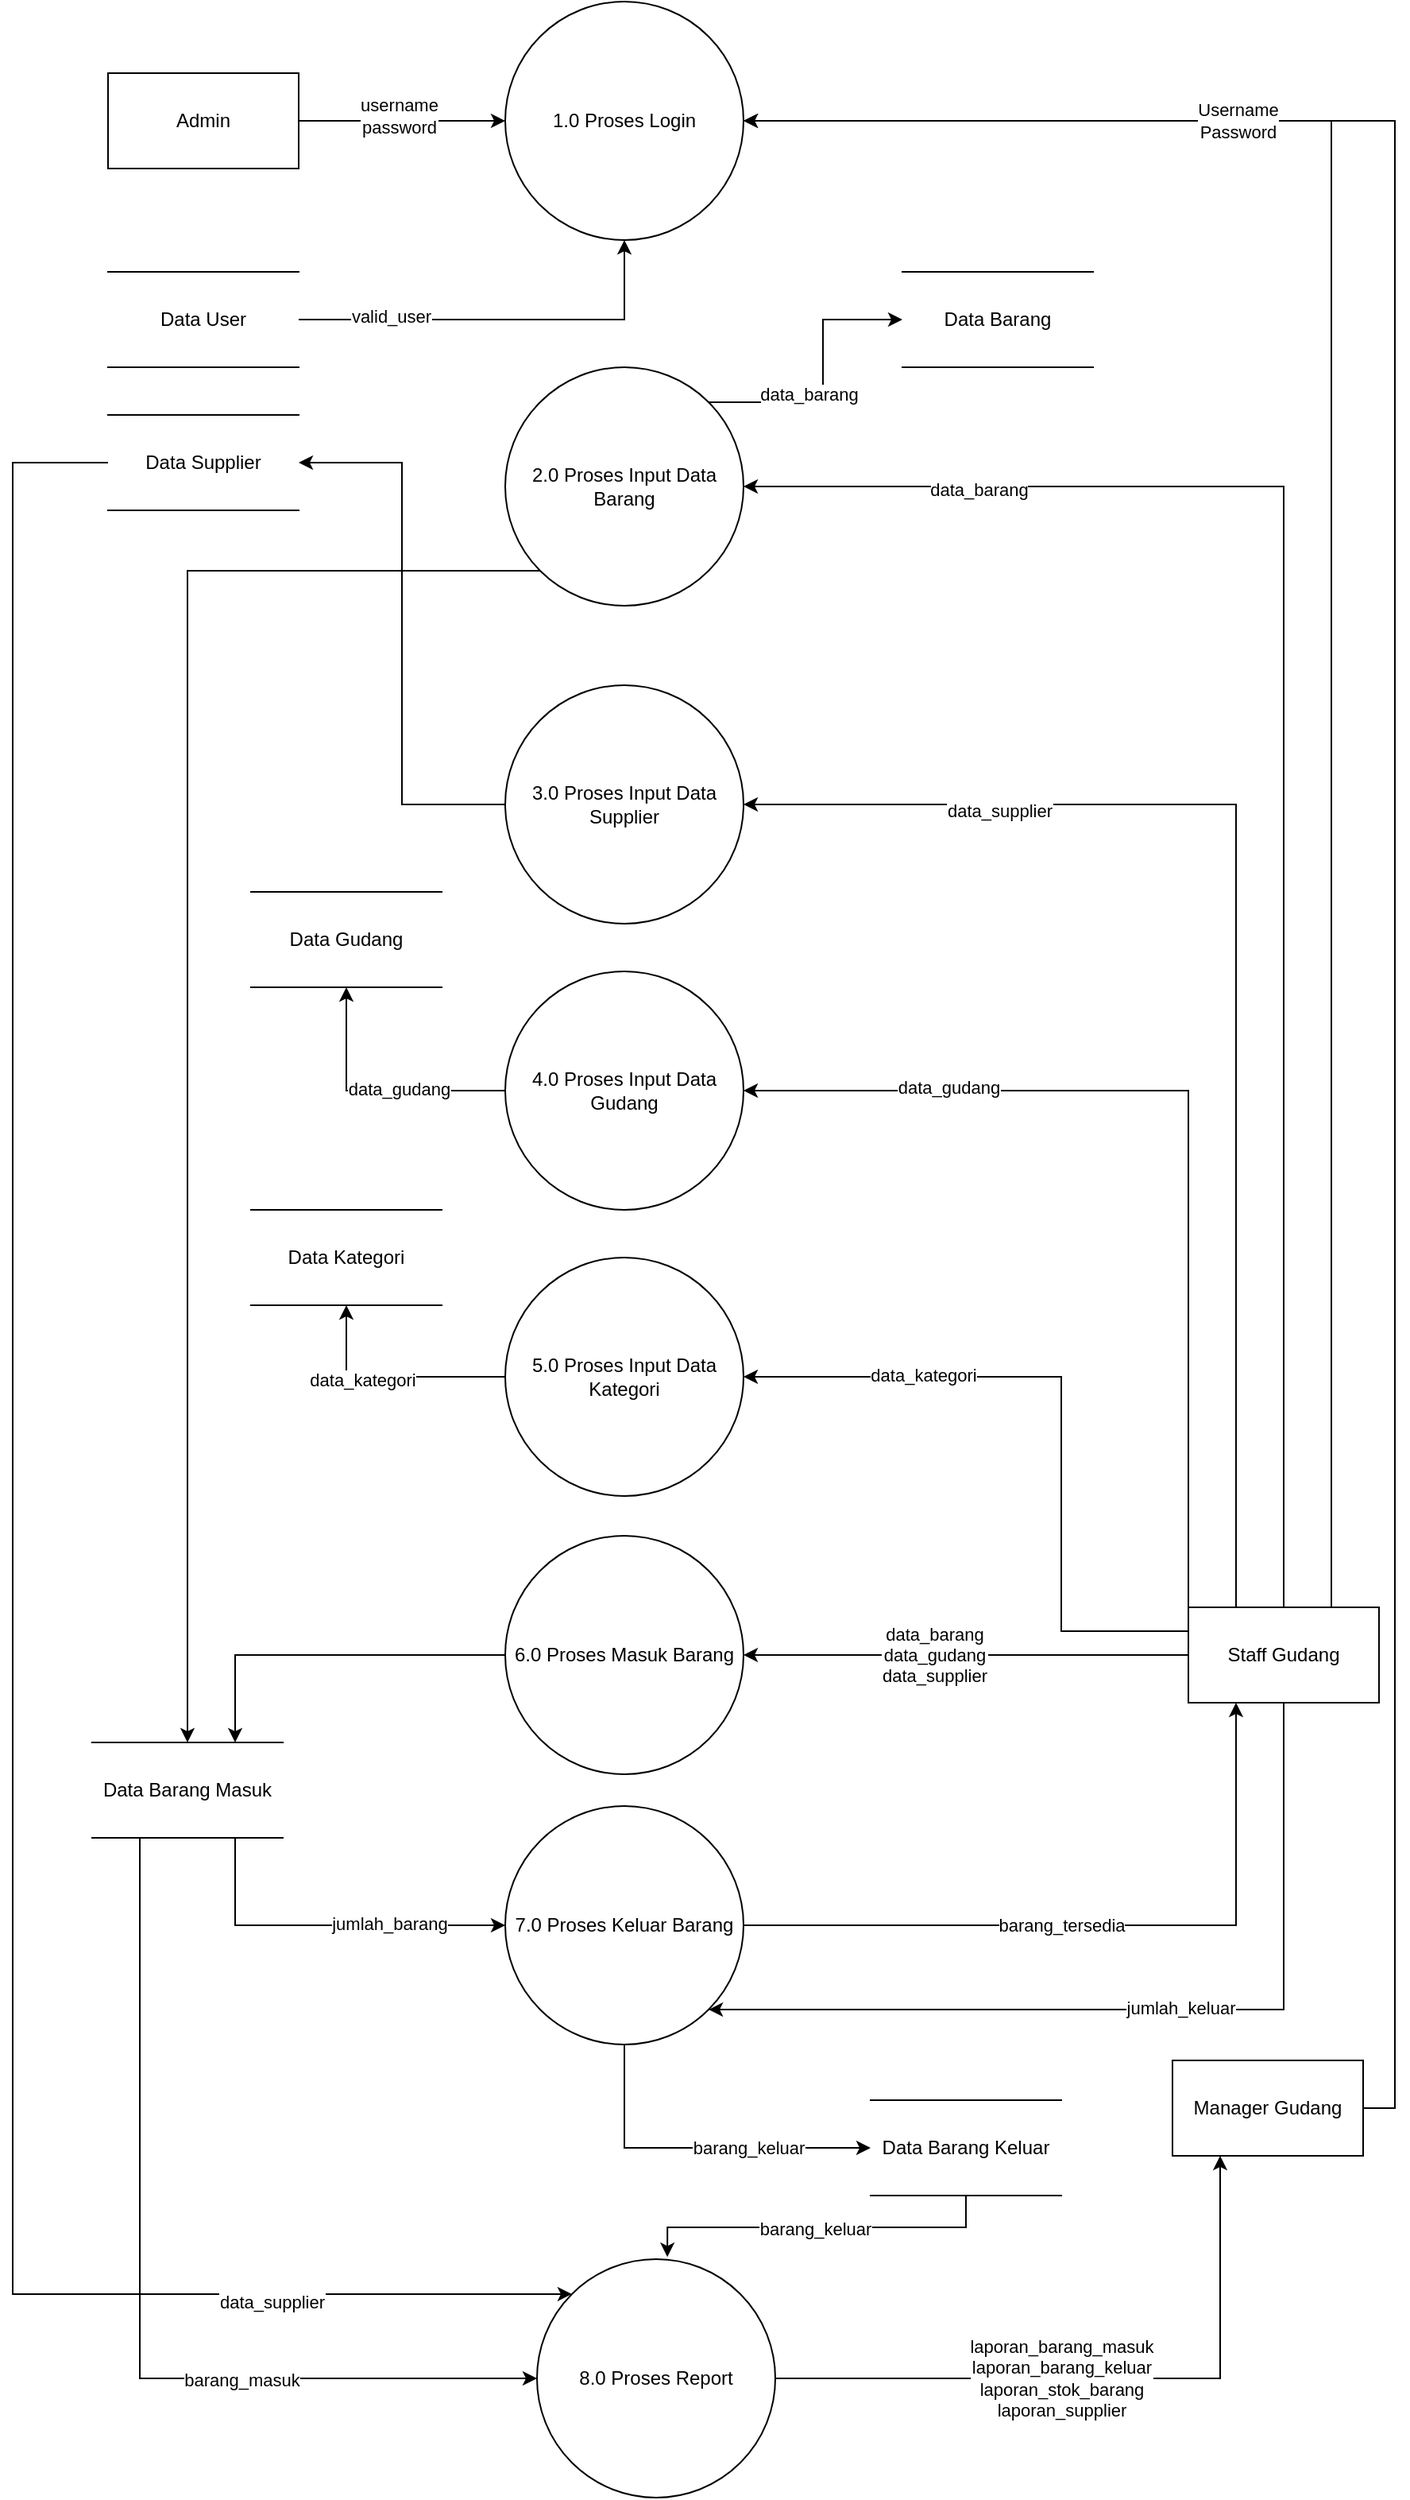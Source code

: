 <mxfile version="21.6.3" type="github">
  <diagram id="Z6GCsgAM9sSRzU8jWJJ7" name="Page-1">
    <mxGraphModel dx="2049" dy="1106" grid="1" gridSize="10" guides="1" tooltips="1" connect="1" arrows="1" fold="1" page="1" pageScale="1" pageWidth="1100" pageHeight="850" math="0" shadow="0">
      <root>
        <mxCell id="0" />
        <mxCell id="1" parent="0" />
        <mxCell id="Hjk3yY-HpInA2s5WbHgZ-8" style="edgeStyle=orthogonalEdgeStyle;rounded=0;orthogonalLoop=1;jettySize=auto;html=1;exitX=0;exitY=0.5;exitDx=0;exitDy=0;entryX=0.75;entryY=0;entryDx=0;entryDy=0;" parent="1" source="Hjk3yY-HpInA2s5WbHgZ-1" target="Hjk3yY-HpInA2s5WbHgZ-3" edge="1">
          <mxGeometry relative="1" as="geometry" />
        </mxCell>
        <mxCell id="Hjk3yY-HpInA2s5WbHgZ-1" value="6.0 Proses Masuk Barang" style="ellipse;whiteSpace=wrap;html=1;aspect=fixed;" parent="1" vertex="1">
          <mxGeometry x="410" y="1005" width="150" height="150" as="geometry" />
        </mxCell>
        <mxCell id="Hjk3yY-HpInA2s5WbHgZ-6" style="edgeStyle=orthogonalEdgeStyle;rounded=0;orthogonalLoop=1;jettySize=auto;html=1;exitX=0;exitY=0.5;exitDx=0;exitDy=0;entryX=1;entryY=0.5;entryDx=0;entryDy=0;" parent="1" source="Hjk3yY-HpInA2s5WbHgZ-2" target="Hjk3yY-HpInA2s5WbHgZ-1" edge="1">
          <mxGeometry relative="1" as="geometry">
            <Array as="points">
              <mxPoint x="840" y="1080" />
              <mxPoint x="840" y="1080" />
            </Array>
          </mxGeometry>
        </mxCell>
        <mxCell id="Hjk3yY-HpInA2s5WbHgZ-7" value="&lt;div&gt;data_barang&lt;/div&gt;&lt;div&gt;data_gudang&lt;/div&gt;&lt;div&gt;data_supplier&lt;/div&gt;" style="edgeLabel;html=1;align=center;verticalAlign=middle;resizable=0;points=[];" parent="Hjk3yY-HpInA2s5WbHgZ-6" vertex="1" connectable="0">
          <mxGeometry x="0.144" relative="1" as="geometry">
            <mxPoint as="offset" />
          </mxGeometry>
        </mxCell>
        <mxCell id="Hjk3yY-HpInA2s5WbHgZ-13" style="edgeStyle=orthogonalEdgeStyle;rounded=0;orthogonalLoop=1;jettySize=auto;html=1;exitX=0.5;exitY=1;exitDx=0;exitDy=0;entryX=1;entryY=1;entryDx=0;entryDy=0;" parent="1" source="Hjk3yY-HpInA2s5WbHgZ-2" target="Hjk3yY-HpInA2s5WbHgZ-4" edge="1">
          <mxGeometry relative="1" as="geometry">
            <Array as="points">
              <mxPoint x="900" y="1303" />
            </Array>
          </mxGeometry>
        </mxCell>
        <mxCell id="Hjk3yY-HpInA2s5WbHgZ-14" value="jumlah_keluar" style="edgeLabel;html=1;align=center;verticalAlign=middle;resizable=0;points=[];" parent="Hjk3yY-HpInA2s5WbHgZ-13" vertex="1" connectable="0">
          <mxGeometry x="-0.069" y="-1" relative="1" as="geometry">
            <mxPoint as="offset" />
          </mxGeometry>
        </mxCell>
        <mxCell id="q7wcvHRCBRjbpm3dKiPZ-3" style="edgeStyle=orthogonalEdgeStyle;rounded=0;orthogonalLoop=1;jettySize=auto;html=1;exitX=0.75;exitY=0;exitDx=0;exitDy=0;entryX=1;entryY=0.5;entryDx=0;entryDy=0;" parent="1" source="Hjk3yY-HpInA2s5WbHgZ-2" target="q7wcvHRCBRjbpm3dKiPZ-2" edge="1">
          <mxGeometry relative="1" as="geometry" />
        </mxCell>
        <mxCell id="UQVWcAogFzvnXJMvjKfr-5" style="edgeStyle=orthogonalEdgeStyle;rounded=0;orthogonalLoop=1;jettySize=auto;html=1;exitX=0;exitY=0.25;exitDx=0;exitDy=0;entryX=1;entryY=0.5;entryDx=0;entryDy=0;" parent="1" source="Hjk3yY-HpInA2s5WbHgZ-2" target="UQVWcAogFzvnXJMvjKfr-3" edge="1">
          <mxGeometry relative="1" as="geometry">
            <Array as="points">
              <mxPoint x="760" y="1065" />
              <mxPoint x="760" y="905" />
            </Array>
          </mxGeometry>
        </mxCell>
        <mxCell id="UQVWcAogFzvnXJMvjKfr-10" value="data_kategori" style="edgeLabel;html=1;align=center;verticalAlign=middle;resizable=0;points=[];" parent="UQVWcAogFzvnXJMvjKfr-5" vertex="1" connectable="0">
          <mxGeometry x="0.486" y="-1" relative="1" as="geometry">
            <mxPoint as="offset" />
          </mxGeometry>
        </mxCell>
        <mxCell id="UQVWcAogFzvnXJMvjKfr-6" style="edgeStyle=orthogonalEdgeStyle;rounded=0;orthogonalLoop=1;jettySize=auto;html=1;exitX=0;exitY=0;exitDx=0;exitDy=0;entryX=1;entryY=0.5;entryDx=0;entryDy=0;" parent="1" source="Hjk3yY-HpInA2s5WbHgZ-2" target="UQVWcAogFzvnXJMvjKfr-2" edge="1">
          <mxGeometry relative="1" as="geometry" />
        </mxCell>
        <mxCell id="UQVWcAogFzvnXJMvjKfr-11" value="data_gudang" style="edgeLabel;html=1;align=center;verticalAlign=middle;resizable=0;points=[];" parent="UQVWcAogFzvnXJMvjKfr-6" vertex="1" connectable="0">
          <mxGeometry x="0.574" y="-2" relative="1" as="geometry">
            <mxPoint as="offset" />
          </mxGeometry>
        </mxCell>
        <mxCell id="UQVWcAogFzvnXJMvjKfr-8" style="edgeStyle=orthogonalEdgeStyle;rounded=0;orthogonalLoop=1;jettySize=auto;html=1;exitX=0.25;exitY=0;exitDx=0;exitDy=0;entryX=1;entryY=0.5;entryDx=0;entryDy=0;" parent="1" source="Hjk3yY-HpInA2s5WbHgZ-2" target="UQVWcAogFzvnXJMvjKfr-1" edge="1">
          <mxGeometry relative="1" as="geometry" />
        </mxCell>
        <mxCell id="UQVWcAogFzvnXJMvjKfr-12" value="data_supplier" style="edgeLabel;html=1;align=center;verticalAlign=middle;resizable=0;points=[];" parent="UQVWcAogFzvnXJMvjKfr-8" vertex="1" connectable="0">
          <mxGeometry x="0.606" y="4" relative="1" as="geometry">
            <mxPoint as="offset" />
          </mxGeometry>
        </mxCell>
        <mxCell id="UQVWcAogFzvnXJMvjKfr-9" style="edgeStyle=orthogonalEdgeStyle;rounded=0;orthogonalLoop=1;jettySize=auto;html=1;exitX=0.5;exitY=0;exitDx=0;exitDy=0;entryX=1;entryY=0.5;entryDx=0;entryDy=0;" parent="1" source="Hjk3yY-HpInA2s5WbHgZ-2" target="stu7WVIQXUIdbc0Hr7mn-1" edge="1">
          <mxGeometry relative="1" as="geometry" />
        </mxCell>
        <mxCell id="UQVWcAogFzvnXJMvjKfr-13" value="data_barang" style="edgeLabel;html=1;align=center;verticalAlign=middle;resizable=0;points=[];" parent="UQVWcAogFzvnXJMvjKfr-9" vertex="1" connectable="0">
          <mxGeometry x="0.717" y="2" relative="1" as="geometry">
            <mxPoint as="offset" />
          </mxGeometry>
        </mxCell>
        <mxCell id="Hjk3yY-HpInA2s5WbHgZ-2" value="Staff Gudang" style="rounded=0;whiteSpace=wrap;html=1;" parent="1" vertex="1">
          <mxGeometry x="840" y="1050" width="120" height="60" as="geometry" />
        </mxCell>
        <mxCell id="Hjk3yY-HpInA2s5WbHgZ-9" style="edgeStyle=orthogonalEdgeStyle;rounded=0;orthogonalLoop=1;jettySize=auto;html=1;exitX=0.75;exitY=1;exitDx=0;exitDy=0;entryX=0;entryY=0.5;entryDx=0;entryDy=0;" parent="1" source="Hjk3yY-HpInA2s5WbHgZ-3" target="Hjk3yY-HpInA2s5WbHgZ-4" edge="1">
          <mxGeometry relative="1" as="geometry" />
        </mxCell>
        <mxCell id="Hjk3yY-HpInA2s5WbHgZ-10" value="jumlah_barang" style="edgeLabel;html=1;align=center;verticalAlign=middle;resizable=0;points=[];" parent="Hjk3yY-HpInA2s5WbHgZ-9" vertex="1" connectable="0">
          <mxGeometry x="0.345" y="1" relative="1" as="geometry">
            <mxPoint as="offset" />
          </mxGeometry>
        </mxCell>
        <mxCell id="Hjk3yY-HpInA2s5WbHgZ-19" style="edgeStyle=orthogonalEdgeStyle;rounded=0;orthogonalLoop=1;jettySize=auto;html=1;exitX=0.25;exitY=1;exitDx=0;exitDy=0;entryX=0;entryY=0.5;entryDx=0;entryDy=0;" parent="1" source="Hjk3yY-HpInA2s5WbHgZ-3" target="Hjk3yY-HpInA2s5WbHgZ-5" edge="1">
          <mxGeometry relative="1" as="geometry" />
        </mxCell>
        <mxCell id="Hjk3yY-HpInA2s5WbHgZ-21" value="&lt;div&gt;barang_masuk&lt;/div&gt;" style="edgeLabel;html=1;align=center;verticalAlign=middle;resizable=0;points=[];" parent="Hjk3yY-HpInA2s5WbHgZ-19" vertex="1" connectable="0">
          <mxGeometry x="0.369" y="-1" relative="1" as="geometry">
            <mxPoint as="offset" />
          </mxGeometry>
        </mxCell>
        <mxCell id="Hjk3yY-HpInA2s5WbHgZ-3" value="Data Barang Masuk" style="shape=partialRectangle;whiteSpace=wrap;html=1;left=0;right=0;fillColor=none;" parent="1" vertex="1">
          <mxGeometry x="150" y="1135" width="120" height="60" as="geometry" />
        </mxCell>
        <mxCell id="Hjk3yY-HpInA2s5WbHgZ-11" style="edgeStyle=orthogonalEdgeStyle;rounded=0;orthogonalLoop=1;jettySize=auto;html=1;exitX=1;exitY=0.5;exitDx=0;exitDy=0;entryX=0.25;entryY=1;entryDx=0;entryDy=0;" parent="1" source="Hjk3yY-HpInA2s5WbHgZ-4" target="Hjk3yY-HpInA2s5WbHgZ-2" edge="1">
          <mxGeometry relative="1" as="geometry">
            <mxPoint x="840" y="1130" as="targetPoint" />
            <Array as="points">
              <mxPoint x="870" y="1250" />
            </Array>
          </mxGeometry>
        </mxCell>
        <mxCell id="Hjk3yY-HpInA2s5WbHgZ-12" value="barang_tersedia" style="edgeLabel;html=1;align=center;verticalAlign=middle;resizable=0;points=[];" parent="Hjk3yY-HpInA2s5WbHgZ-11" vertex="1" connectable="0">
          <mxGeometry x="-0.111" relative="1" as="geometry">
            <mxPoint as="offset" />
          </mxGeometry>
        </mxCell>
        <mxCell id="stu7WVIQXUIdbc0Hr7mn-23" style="edgeStyle=orthogonalEdgeStyle;rounded=0;orthogonalLoop=1;jettySize=auto;html=1;exitX=0.5;exitY=1;exitDx=0;exitDy=0;entryX=0;entryY=0.5;entryDx=0;entryDy=0;" parent="1" source="Hjk3yY-HpInA2s5WbHgZ-4" target="stu7WVIQXUIdbc0Hr7mn-20" edge="1">
          <mxGeometry relative="1" as="geometry" />
        </mxCell>
        <mxCell id="stu7WVIQXUIdbc0Hr7mn-24" value="barang_keluar" style="edgeLabel;html=1;align=center;verticalAlign=middle;resizable=0;points=[];" parent="stu7WVIQXUIdbc0Hr7mn-23" vertex="1" connectable="0">
          <mxGeometry x="0.295" relative="1" as="geometry">
            <mxPoint as="offset" />
          </mxGeometry>
        </mxCell>
        <mxCell id="Hjk3yY-HpInA2s5WbHgZ-4" value="7.0 Proses Keluar Barang" style="ellipse;whiteSpace=wrap;html=1;aspect=fixed;" parent="1" vertex="1">
          <mxGeometry x="410" y="1175" width="150" height="150" as="geometry" />
        </mxCell>
        <mxCell id="Hjk3yY-HpInA2s5WbHgZ-18" style="edgeStyle=orthogonalEdgeStyle;rounded=0;orthogonalLoop=1;jettySize=auto;html=1;exitX=1;exitY=0.5;exitDx=0;exitDy=0;entryX=0.25;entryY=1;entryDx=0;entryDy=0;" parent="1" source="Hjk3yY-HpInA2s5WbHgZ-5" target="q7wcvHRCBRjbpm3dKiPZ-1" edge="1">
          <mxGeometry relative="1" as="geometry" />
        </mxCell>
        <mxCell id="Hjk3yY-HpInA2s5WbHgZ-20" value="&lt;div&gt;laporan_barang_masuk&lt;/div&gt;&lt;div&gt;laporan_barang_keluar&lt;/div&gt;&lt;div&gt;laporan_stok_barang&lt;/div&gt;&lt;div&gt;laporan_supplier&lt;br&gt;&lt;/div&gt;" style="edgeLabel;html=1;align=center;verticalAlign=middle;resizable=0;points=[];" parent="Hjk3yY-HpInA2s5WbHgZ-18" vertex="1" connectable="0">
          <mxGeometry x="-0.142" relative="1" as="geometry">
            <mxPoint as="offset" />
          </mxGeometry>
        </mxCell>
        <mxCell id="Hjk3yY-HpInA2s5WbHgZ-5" value="8.0 Proses Report" style="ellipse;whiteSpace=wrap;html=1;aspect=fixed;" parent="1" vertex="1">
          <mxGeometry x="430" y="1460" width="150" height="150" as="geometry" />
        </mxCell>
        <mxCell id="q7wcvHRCBRjbpm3dKiPZ-4" style="edgeStyle=orthogonalEdgeStyle;rounded=0;orthogonalLoop=1;jettySize=auto;html=1;exitX=1;exitY=0.5;exitDx=0;exitDy=0;entryX=1;entryY=0.5;entryDx=0;entryDy=0;" parent="1" source="q7wcvHRCBRjbpm3dKiPZ-1" target="q7wcvHRCBRjbpm3dKiPZ-2" edge="1">
          <mxGeometry relative="1" as="geometry" />
        </mxCell>
        <mxCell id="q7wcvHRCBRjbpm3dKiPZ-6" value="&lt;div&gt;Username&lt;/div&gt;&lt;div&gt;Password&lt;br&gt;&lt;/div&gt;" style="edgeLabel;html=1;align=center;verticalAlign=middle;resizable=0;points=[];" parent="q7wcvHRCBRjbpm3dKiPZ-4" vertex="1" connectable="0">
          <mxGeometry x="0.538" y="-1" relative="1" as="geometry">
            <mxPoint x="-77" y="1" as="offset" />
          </mxGeometry>
        </mxCell>
        <mxCell id="q7wcvHRCBRjbpm3dKiPZ-1" value="Manager Gudang" style="rounded=0;whiteSpace=wrap;html=1;" parent="1" vertex="1">
          <mxGeometry x="830" y="1335" width="120" height="60" as="geometry" />
        </mxCell>
        <mxCell id="q7wcvHRCBRjbpm3dKiPZ-2" value="1.0 Proses Login" style="ellipse;whiteSpace=wrap;html=1;aspect=fixed;" parent="1" vertex="1">
          <mxGeometry x="410" y="40" width="150" height="150" as="geometry" />
        </mxCell>
        <mxCell id="q7wcvHRCBRjbpm3dKiPZ-7" style="edgeStyle=orthogonalEdgeStyle;rounded=0;orthogonalLoop=1;jettySize=auto;html=1;exitX=1;exitY=0.5;exitDx=0;exitDy=0;entryX=0;entryY=0.5;entryDx=0;entryDy=0;" parent="1" source="q7wcvHRCBRjbpm3dKiPZ-5" target="q7wcvHRCBRjbpm3dKiPZ-2" edge="1">
          <mxGeometry relative="1" as="geometry" />
        </mxCell>
        <mxCell id="q7wcvHRCBRjbpm3dKiPZ-8" value="&lt;div&gt;username&lt;/div&gt;&lt;div&gt;password&lt;br&gt;&lt;/div&gt;" style="edgeLabel;html=1;align=center;verticalAlign=middle;resizable=0;points=[];" parent="q7wcvHRCBRjbpm3dKiPZ-7" vertex="1" connectable="0">
          <mxGeometry x="-0.031" y="3" relative="1" as="geometry">
            <mxPoint as="offset" />
          </mxGeometry>
        </mxCell>
        <mxCell id="q7wcvHRCBRjbpm3dKiPZ-5" value="Admin" style="rounded=0;whiteSpace=wrap;html=1;" parent="1" vertex="1">
          <mxGeometry x="160" y="85" width="120" height="60" as="geometry" />
        </mxCell>
        <mxCell id="QPWgkwAui-Ok-JEsNZ_f-2" style="edgeStyle=orthogonalEdgeStyle;rounded=0;orthogonalLoop=1;jettySize=auto;html=1;exitX=1;exitY=0.5;exitDx=0;exitDy=0;entryX=0.5;entryY=1;entryDx=0;entryDy=0;" parent="1" source="QPWgkwAui-Ok-JEsNZ_f-1" target="q7wcvHRCBRjbpm3dKiPZ-2" edge="1">
          <mxGeometry relative="1" as="geometry" />
        </mxCell>
        <mxCell id="QPWgkwAui-Ok-JEsNZ_f-3" value="valid_user" style="edgeLabel;html=1;align=center;verticalAlign=middle;resizable=0;points=[];" parent="QPWgkwAui-Ok-JEsNZ_f-2" vertex="1" connectable="0">
          <mxGeometry x="-0.545" y="2" relative="1" as="geometry">
            <mxPoint as="offset" />
          </mxGeometry>
        </mxCell>
        <mxCell id="QPWgkwAui-Ok-JEsNZ_f-1" value="Data User" style="shape=partialRectangle;whiteSpace=wrap;html=1;left=0;right=0;fillColor=none;" parent="1" vertex="1">
          <mxGeometry x="160" y="210" width="120" height="60" as="geometry" />
        </mxCell>
        <mxCell id="stu7WVIQXUIdbc0Hr7mn-11" style="edgeStyle=orthogonalEdgeStyle;rounded=0;orthogonalLoop=1;jettySize=auto;html=1;exitX=0;exitY=1;exitDx=0;exitDy=0;entryX=0.5;entryY=0;entryDx=0;entryDy=0;" parent="1" source="stu7WVIQXUIdbc0Hr7mn-1" target="Hjk3yY-HpInA2s5WbHgZ-3" edge="1">
          <mxGeometry relative="1" as="geometry" />
        </mxCell>
        <mxCell id="UQVWcAogFzvnXJMvjKfr-21" style="edgeStyle=orthogonalEdgeStyle;rounded=0;orthogonalLoop=1;jettySize=auto;html=1;exitX=1;exitY=0;exitDx=0;exitDy=0;entryX=0;entryY=0.5;entryDx=0;entryDy=0;" parent="1" source="stu7WVIQXUIdbc0Hr7mn-1" target="stu7WVIQXUIdbc0Hr7mn-9" edge="1">
          <mxGeometry relative="1" as="geometry" />
        </mxCell>
        <mxCell id="UQVWcAogFzvnXJMvjKfr-22" value="data_barang" style="edgeLabel;html=1;align=center;verticalAlign=middle;resizable=0;points=[];" parent="UQVWcAogFzvnXJMvjKfr-21" vertex="1" connectable="0">
          <mxGeometry x="-0.276" y="5" relative="1" as="geometry">
            <mxPoint as="offset" />
          </mxGeometry>
        </mxCell>
        <mxCell id="stu7WVIQXUIdbc0Hr7mn-1" value="2.0 Proses Input Data Barang" style="ellipse;whiteSpace=wrap;html=1;aspect=fixed;" parent="1" vertex="1">
          <mxGeometry x="410" y="270" width="150" height="150" as="geometry" />
        </mxCell>
        <mxCell id="stu7WVIQXUIdbc0Hr7mn-13" style="edgeStyle=orthogonalEdgeStyle;rounded=0;orthogonalLoop=1;jettySize=auto;html=1;exitX=0;exitY=0.5;exitDx=0;exitDy=0;entryX=0;entryY=0;entryDx=0;entryDy=0;" parent="1" source="stu7WVIQXUIdbc0Hr7mn-2" target="Hjk3yY-HpInA2s5WbHgZ-5" edge="1">
          <mxGeometry relative="1" as="geometry">
            <Array as="points">
              <mxPoint x="100" y="330" />
              <mxPoint x="100" y="1482" />
            </Array>
          </mxGeometry>
        </mxCell>
        <mxCell id="UQVWcAogFzvnXJMvjKfr-15" value="data_supplier" style="edgeLabel;html=1;align=center;verticalAlign=middle;resizable=0;points=[];" parent="stu7WVIQXUIdbc0Hr7mn-13" vertex="1" connectable="0">
          <mxGeometry x="0.758" y="-5" relative="1" as="geometry">
            <mxPoint as="offset" />
          </mxGeometry>
        </mxCell>
        <mxCell id="stu7WVIQXUIdbc0Hr7mn-2" value="Data Supplier" style="shape=partialRectangle;whiteSpace=wrap;html=1;left=0;right=0;fillColor=none;" parent="1" vertex="1">
          <mxGeometry x="160" y="300" width="120" height="60" as="geometry" />
        </mxCell>
        <mxCell id="stu7WVIQXUIdbc0Hr7mn-3" value="Data Kategori" style="shape=partialRectangle;whiteSpace=wrap;html=1;left=0;right=0;fillColor=none;" parent="1" vertex="1">
          <mxGeometry x="250" y="800" width="120" height="60" as="geometry" />
        </mxCell>
        <mxCell id="stu7WVIQXUIdbc0Hr7mn-4" value="Data Gudang" style="shape=partialRectangle;whiteSpace=wrap;html=1;left=0;right=0;fillColor=none;" parent="1" vertex="1">
          <mxGeometry x="250" y="600" width="120" height="60" as="geometry" />
        </mxCell>
        <mxCell id="stu7WVIQXUIdbc0Hr7mn-9" value="Data Barang" style="shape=partialRectangle;whiteSpace=wrap;html=1;left=0;right=0;fillColor=none;" parent="1" vertex="1">
          <mxGeometry x="660" y="210" width="120" height="60" as="geometry" />
        </mxCell>
        <mxCell id="stu7WVIQXUIdbc0Hr7mn-28" style="edgeStyle=orthogonalEdgeStyle;rounded=0;orthogonalLoop=1;jettySize=auto;html=1;exitX=0.5;exitY=1;exitDx=0;exitDy=0;entryX=0.547;entryY=-0.009;entryDx=0;entryDy=0;entryPerimeter=0;" parent="1" source="stu7WVIQXUIdbc0Hr7mn-20" target="Hjk3yY-HpInA2s5WbHgZ-5" edge="1">
          <mxGeometry relative="1" as="geometry" />
        </mxCell>
        <mxCell id="stu7WVIQXUIdbc0Hr7mn-29" value="barang_keluar" style="edgeLabel;html=1;align=center;verticalAlign=middle;resizable=0;points=[];" parent="stu7WVIQXUIdbc0Hr7mn-28" vertex="1" connectable="0">
          <mxGeometry x="0.018" y="1" relative="1" as="geometry">
            <mxPoint as="offset" />
          </mxGeometry>
        </mxCell>
        <mxCell id="stu7WVIQXUIdbc0Hr7mn-20" value="Data Barang Keluar" style="shape=partialRectangle;whiteSpace=wrap;html=1;left=0;right=0;fillColor=none;" parent="1" vertex="1">
          <mxGeometry x="640" y="1360" width="120" height="60" as="geometry" />
        </mxCell>
        <mxCell id="UQVWcAogFzvnXJMvjKfr-16" style="edgeStyle=orthogonalEdgeStyle;rounded=0;orthogonalLoop=1;jettySize=auto;html=1;exitX=0;exitY=0.5;exitDx=0;exitDy=0;entryX=1;entryY=0.5;entryDx=0;entryDy=0;" parent="1" source="UQVWcAogFzvnXJMvjKfr-1" target="stu7WVIQXUIdbc0Hr7mn-2" edge="1">
          <mxGeometry relative="1" as="geometry" />
        </mxCell>
        <mxCell id="UQVWcAogFzvnXJMvjKfr-1" value="3.0 Proses Input Data Supplier" style="ellipse;whiteSpace=wrap;html=1;aspect=fixed;" parent="1" vertex="1">
          <mxGeometry x="410" y="470" width="150" height="150" as="geometry" />
        </mxCell>
        <mxCell id="UQVWcAogFzvnXJMvjKfr-17" style="edgeStyle=orthogonalEdgeStyle;rounded=0;orthogonalLoop=1;jettySize=auto;html=1;exitX=0;exitY=0.5;exitDx=0;exitDy=0;entryX=0.5;entryY=1;entryDx=0;entryDy=0;" parent="1" source="UQVWcAogFzvnXJMvjKfr-2" target="stu7WVIQXUIdbc0Hr7mn-4" edge="1">
          <mxGeometry relative="1" as="geometry" />
        </mxCell>
        <mxCell id="UQVWcAogFzvnXJMvjKfr-18" value="data_gudang" style="edgeLabel;html=1;align=center;verticalAlign=middle;resizable=0;points=[];" parent="UQVWcAogFzvnXJMvjKfr-17" vertex="1" connectable="0">
          <mxGeometry x="-0.181" y="-1" relative="1" as="geometry">
            <mxPoint as="offset" />
          </mxGeometry>
        </mxCell>
        <mxCell id="UQVWcAogFzvnXJMvjKfr-2" value="4.0 Proses Input Data Gudang" style="ellipse;whiteSpace=wrap;html=1;aspect=fixed;" parent="1" vertex="1">
          <mxGeometry x="410" y="650" width="150" height="150" as="geometry" />
        </mxCell>
        <mxCell id="UQVWcAogFzvnXJMvjKfr-19" style="edgeStyle=orthogonalEdgeStyle;rounded=0;orthogonalLoop=1;jettySize=auto;html=1;exitX=0;exitY=0.5;exitDx=0;exitDy=0;entryX=0.5;entryY=1;entryDx=0;entryDy=0;" parent="1" source="UQVWcAogFzvnXJMvjKfr-3" target="stu7WVIQXUIdbc0Hr7mn-3" edge="1">
          <mxGeometry relative="1" as="geometry" />
        </mxCell>
        <mxCell id="UQVWcAogFzvnXJMvjKfr-20" value="data_kategori" style="edgeLabel;html=1;align=center;verticalAlign=middle;resizable=0;points=[];" parent="UQVWcAogFzvnXJMvjKfr-19" vertex="1" connectable="0">
          <mxGeometry x="0.247" y="2" relative="1" as="geometry">
            <mxPoint as="offset" />
          </mxGeometry>
        </mxCell>
        <mxCell id="UQVWcAogFzvnXJMvjKfr-3" value="5.0 Proses Input Data Kategori" style="ellipse;whiteSpace=wrap;html=1;aspect=fixed;" parent="1" vertex="1">
          <mxGeometry x="410" y="830" width="150" height="150" as="geometry" />
        </mxCell>
      </root>
    </mxGraphModel>
  </diagram>
</mxfile>
